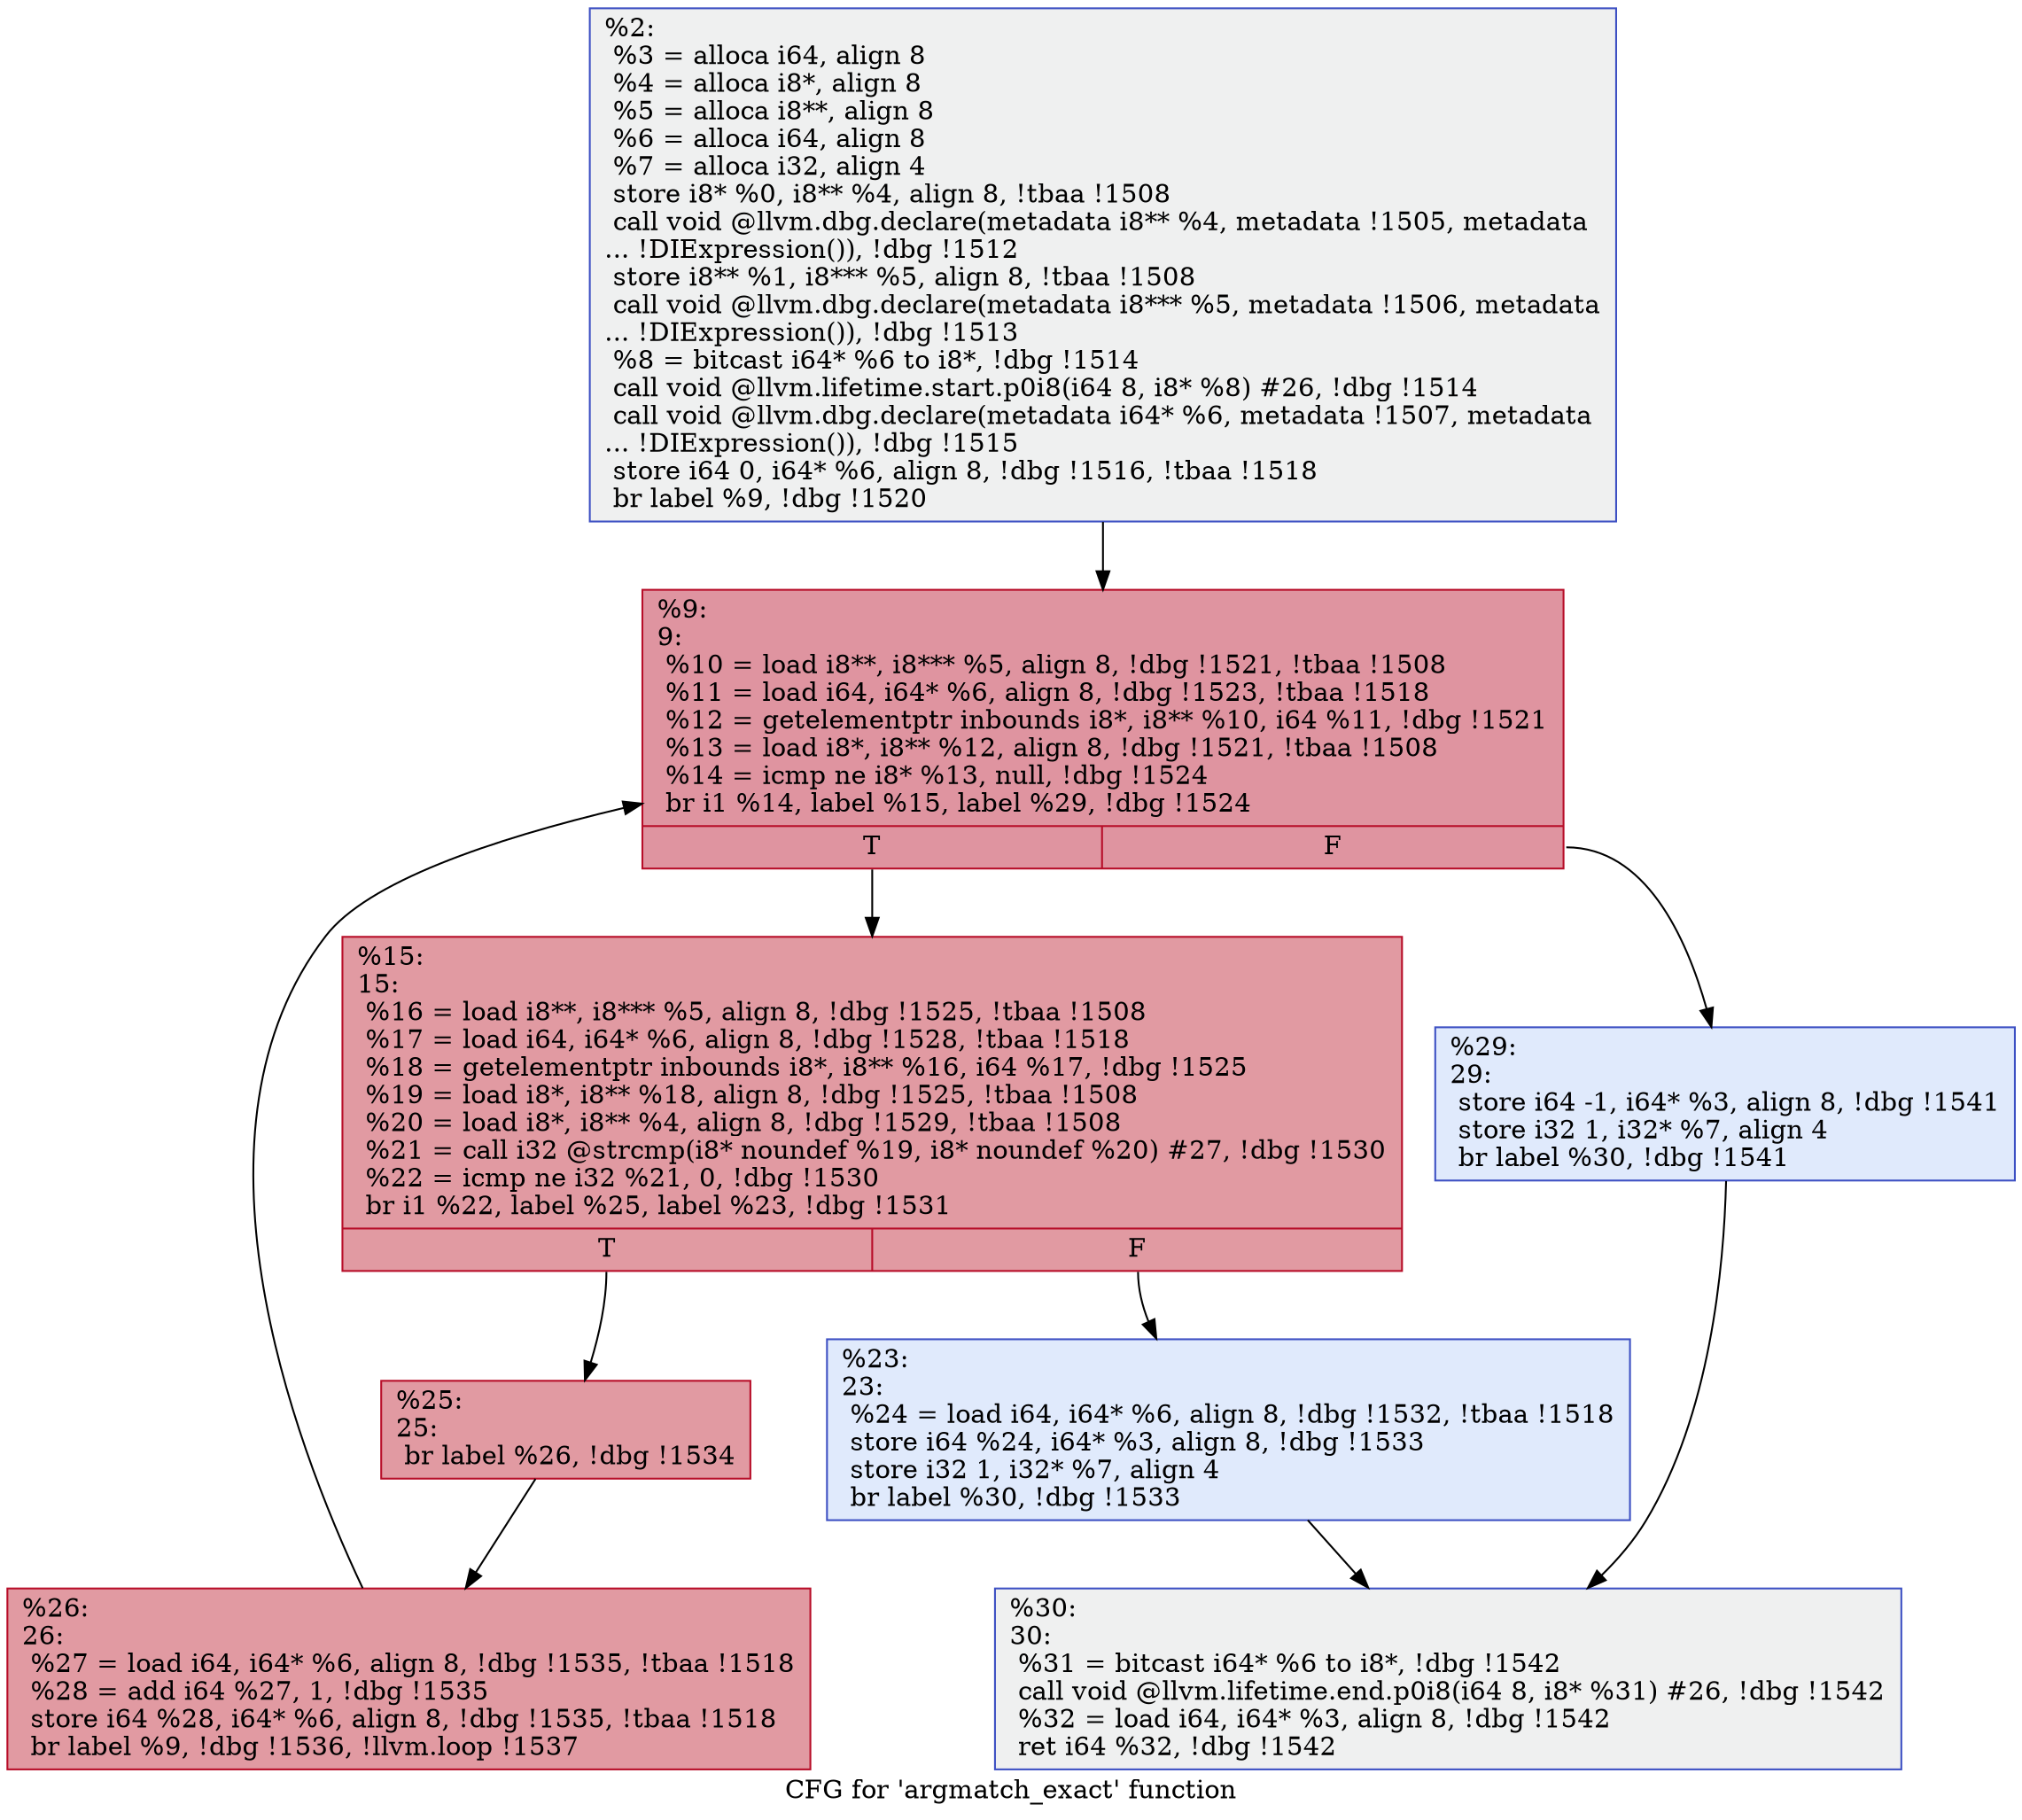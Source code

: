 digraph "CFG for 'argmatch_exact' function" {
	label="CFG for 'argmatch_exact' function";

	Node0x12d7da0 [shape=record,color="#3d50c3ff", style=filled, fillcolor="#dbdcde70",label="{%2:\l  %3 = alloca i64, align 8\l  %4 = alloca i8*, align 8\l  %5 = alloca i8**, align 8\l  %6 = alloca i64, align 8\l  %7 = alloca i32, align 4\l  store i8* %0, i8** %4, align 8, !tbaa !1508\l  call void @llvm.dbg.declare(metadata i8** %4, metadata !1505, metadata\l... !DIExpression()), !dbg !1512\l  store i8** %1, i8*** %5, align 8, !tbaa !1508\l  call void @llvm.dbg.declare(metadata i8*** %5, metadata !1506, metadata\l... !DIExpression()), !dbg !1513\l  %8 = bitcast i64* %6 to i8*, !dbg !1514\l  call void @llvm.lifetime.start.p0i8(i64 8, i8* %8) #26, !dbg !1514\l  call void @llvm.dbg.declare(metadata i64* %6, metadata !1507, metadata\l... !DIExpression()), !dbg !1515\l  store i64 0, i64* %6, align 8, !dbg !1516, !tbaa !1518\l  br label %9, !dbg !1520\l}"];
	Node0x12d7da0 -> Node0x12d7df0;
	Node0x12d7df0 [shape=record,color="#b70d28ff", style=filled, fillcolor="#b70d2870",label="{%9:\l9:                                                \l  %10 = load i8**, i8*** %5, align 8, !dbg !1521, !tbaa !1508\l  %11 = load i64, i64* %6, align 8, !dbg !1523, !tbaa !1518\l  %12 = getelementptr inbounds i8*, i8** %10, i64 %11, !dbg !1521\l  %13 = load i8*, i8** %12, align 8, !dbg !1521, !tbaa !1508\l  %14 = icmp ne i8* %13, null, !dbg !1524\l  br i1 %14, label %15, label %29, !dbg !1524\l|{<s0>T|<s1>F}}"];
	Node0x12d7df0:s0 -> Node0x12d7e40;
	Node0x12d7df0:s1 -> Node0x12d7f80;
	Node0x12d7e40 [shape=record,color="#b70d28ff", style=filled, fillcolor="#bb1b2c70",label="{%15:\l15:                                               \l  %16 = load i8**, i8*** %5, align 8, !dbg !1525, !tbaa !1508\l  %17 = load i64, i64* %6, align 8, !dbg !1528, !tbaa !1518\l  %18 = getelementptr inbounds i8*, i8** %16, i64 %17, !dbg !1525\l  %19 = load i8*, i8** %18, align 8, !dbg !1525, !tbaa !1508\l  %20 = load i8*, i8** %4, align 8, !dbg !1529, !tbaa !1508\l  %21 = call i32 @strcmp(i8* noundef %19, i8* noundef %20) #27, !dbg !1530\l  %22 = icmp ne i32 %21, 0, !dbg !1530\l  br i1 %22, label %25, label %23, !dbg !1531\l|{<s0>T|<s1>F}}"];
	Node0x12d7e40:s0 -> Node0x12d7ee0;
	Node0x12d7e40:s1 -> Node0x12d7e90;
	Node0x12d7e90 [shape=record,color="#3d50c3ff", style=filled, fillcolor="#b9d0f970",label="{%23:\l23:                                               \l  %24 = load i64, i64* %6, align 8, !dbg !1532, !tbaa !1518\l  store i64 %24, i64* %3, align 8, !dbg !1533\l  store i32 1, i32* %7, align 4\l  br label %30, !dbg !1533\l}"];
	Node0x12d7e90 -> Node0x12d7fd0;
	Node0x12d7ee0 [shape=record,color="#b70d28ff", style=filled, fillcolor="#bb1b2c70",label="{%25:\l25:                                               \l  br label %26, !dbg !1534\l}"];
	Node0x12d7ee0 -> Node0x12d7f30;
	Node0x12d7f30 [shape=record,color="#b70d28ff", style=filled, fillcolor="#bb1b2c70",label="{%26:\l26:                                               \l  %27 = load i64, i64* %6, align 8, !dbg !1535, !tbaa !1518\l  %28 = add i64 %27, 1, !dbg !1535\l  store i64 %28, i64* %6, align 8, !dbg !1535, !tbaa !1518\l  br label %9, !dbg !1536, !llvm.loop !1537\l}"];
	Node0x12d7f30 -> Node0x12d7df0;
	Node0x12d7f80 [shape=record,color="#3d50c3ff", style=filled, fillcolor="#b9d0f970",label="{%29:\l29:                                               \l  store i64 -1, i64* %3, align 8, !dbg !1541\l  store i32 1, i32* %7, align 4\l  br label %30, !dbg !1541\l}"];
	Node0x12d7f80 -> Node0x12d7fd0;
	Node0x12d7fd0 [shape=record,color="#3d50c3ff", style=filled, fillcolor="#dbdcde70",label="{%30:\l30:                                               \l  %31 = bitcast i64* %6 to i8*, !dbg !1542\l  call void @llvm.lifetime.end.p0i8(i64 8, i8* %31) #26, !dbg !1542\l  %32 = load i64, i64* %3, align 8, !dbg !1542\l  ret i64 %32, !dbg !1542\l}"];
}
